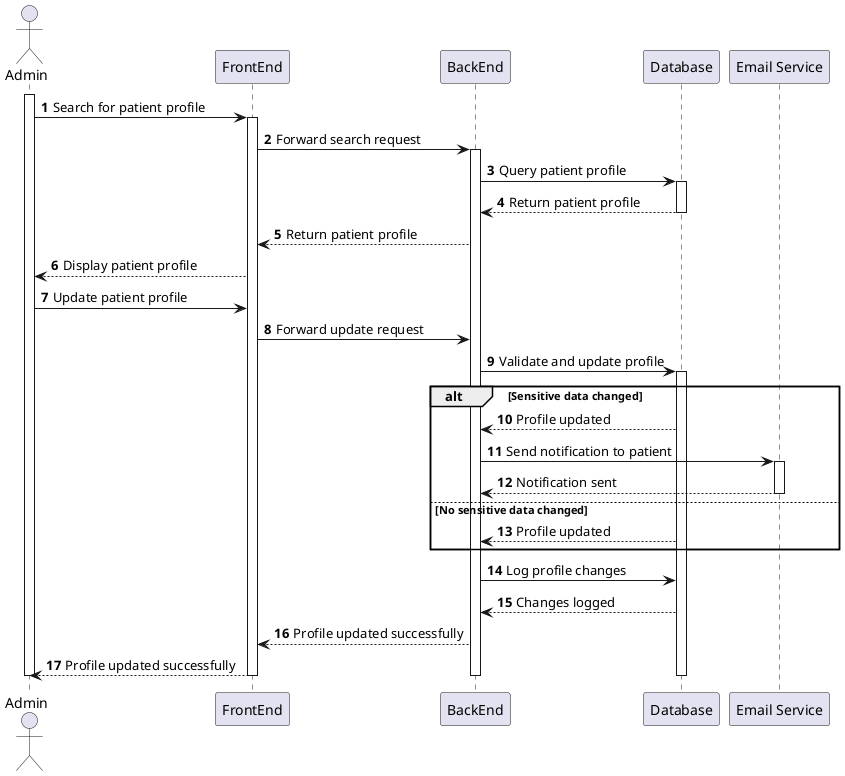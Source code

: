 ﻿@startuml
'https://plantuml.com/sequence-diagram

autonumber
actor Admin as admin
participant "FrontEnd" as front
participant "BackEnd" as back
participant "Database" as db
participant "Email Service" as email

activate admin
admin -> front: Search for patient profile

activate front
front -> back: Forward search request

activate back
back -> db: Query patient profile
activate db
db --> back: Return patient profile
deactivate db

back --> front: Return patient profile
front --> admin: Display patient profile

admin -> front: Update patient profile
front -> back: Forward update request

back -> db: Validate and update profile
activate db

alt Sensitive data changed
  db --> back: Profile updated
  back -> email: Send notification to patient
    activate email
    
  email --> back: Notification sent
deactivate email
else No sensitive data changed
  db --> back: Profile updated
end

back -> db: Log profile changes
db --> back: Changes logged

back --> front: Profile updated successfully
front --> admin: Profile updated successfully

deactivate db
deactivate back
deactivate front
deactivate admin

@enduml